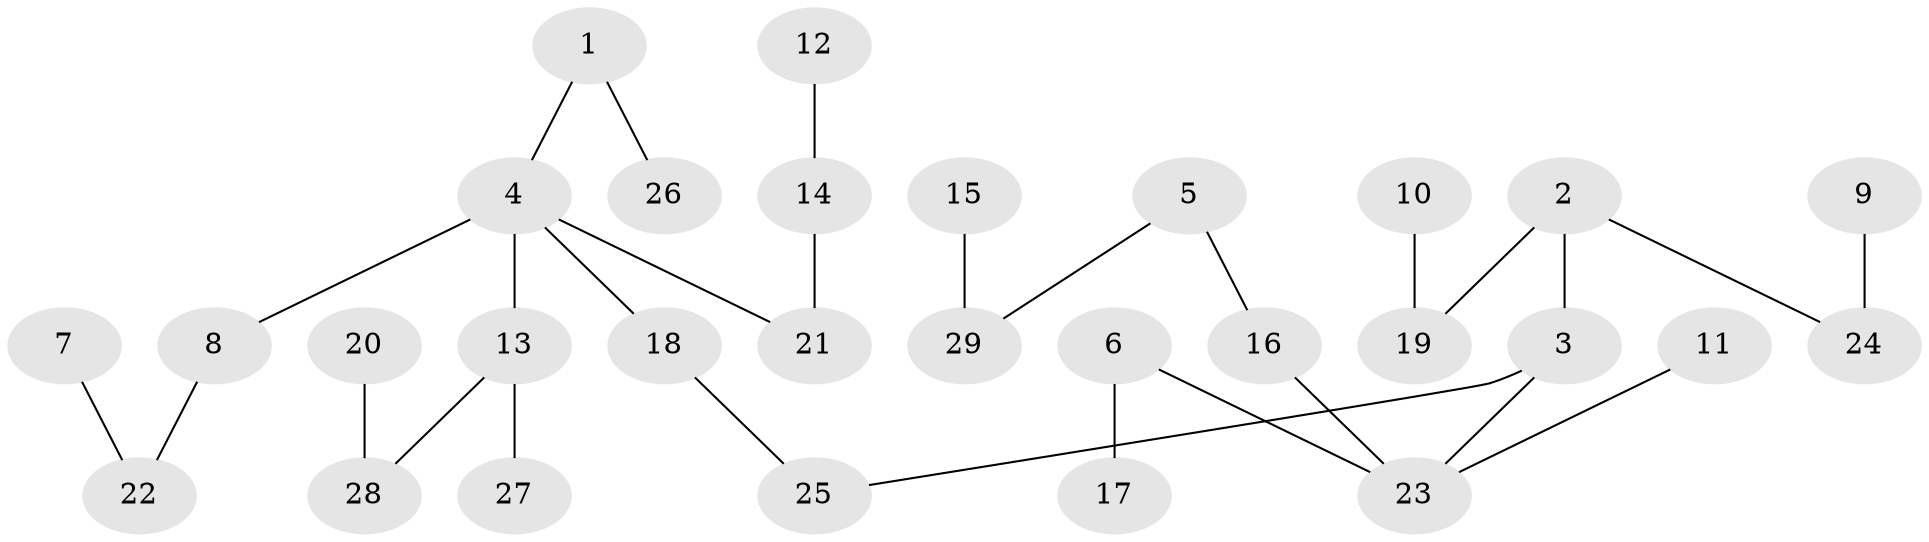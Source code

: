 // original degree distribution, {4: 0.11267605633802817, 3: 0.15492957746478872, 6: 0.028169014084507043, 1: 0.5211267605633803, 2: 0.18309859154929578}
// Generated by graph-tools (version 1.1) at 2025/37/03/04/25 23:37:18]
// undirected, 29 vertices, 28 edges
graph export_dot {
  node [color=gray90,style=filled];
  1;
  2;
  3;
  4;
  5;
  6;
  7;
  8;
  9;
  10;
  11;
  12;
  13;
  14;
  15;
  16;
  17;
  18;
  19;
  20;
  21;
  22;
  23;
  24;
  25;
  26;
  27;
  28;
  29;
  1 -- 4 [weight=1.0];
  1 -- 26 [weight=1.0];
  2 -- 3 [weight=1.0];
  2 -- 19 [weight=1.0];
  2 -- 24 [weight=1.0];
  3 -- 23 [weight=1.0];
  3 -- 25 [weight=1.0];
  4 -- 8 [weight=1.0];
  4 -- 13 [weight=1.0];
  4 -- 18 [weight=1.0];
  4 -- 21 [weight=1.0];
  5 -- 16 [weight=1.0];
  5 -- 29 [weight=1.0];
  6 -- 17 [weight=1.0];
  6 -- 23 [weight=1.0];
  7 -- 22 [weight=1.0];
  8 -- 22 [weight=1.0];
  9 -- 24 [weight=1.0];
  10 -- 19 [weight=1.0];
  11 -- 23 [weight=1.0];
  12 -- 14 [weight=1.0];
  13 -- 27 [weight=1.0];
  13 -- 28 [weight=1.0];
  14 -- 21 [weight=1.0];
  15 -- 29 [weight=1.0];
  16 -- 23 [weight=1.0];
  18 -- 25 [weight=1.0];
  20 -- 28 [weight=1.0];
}
